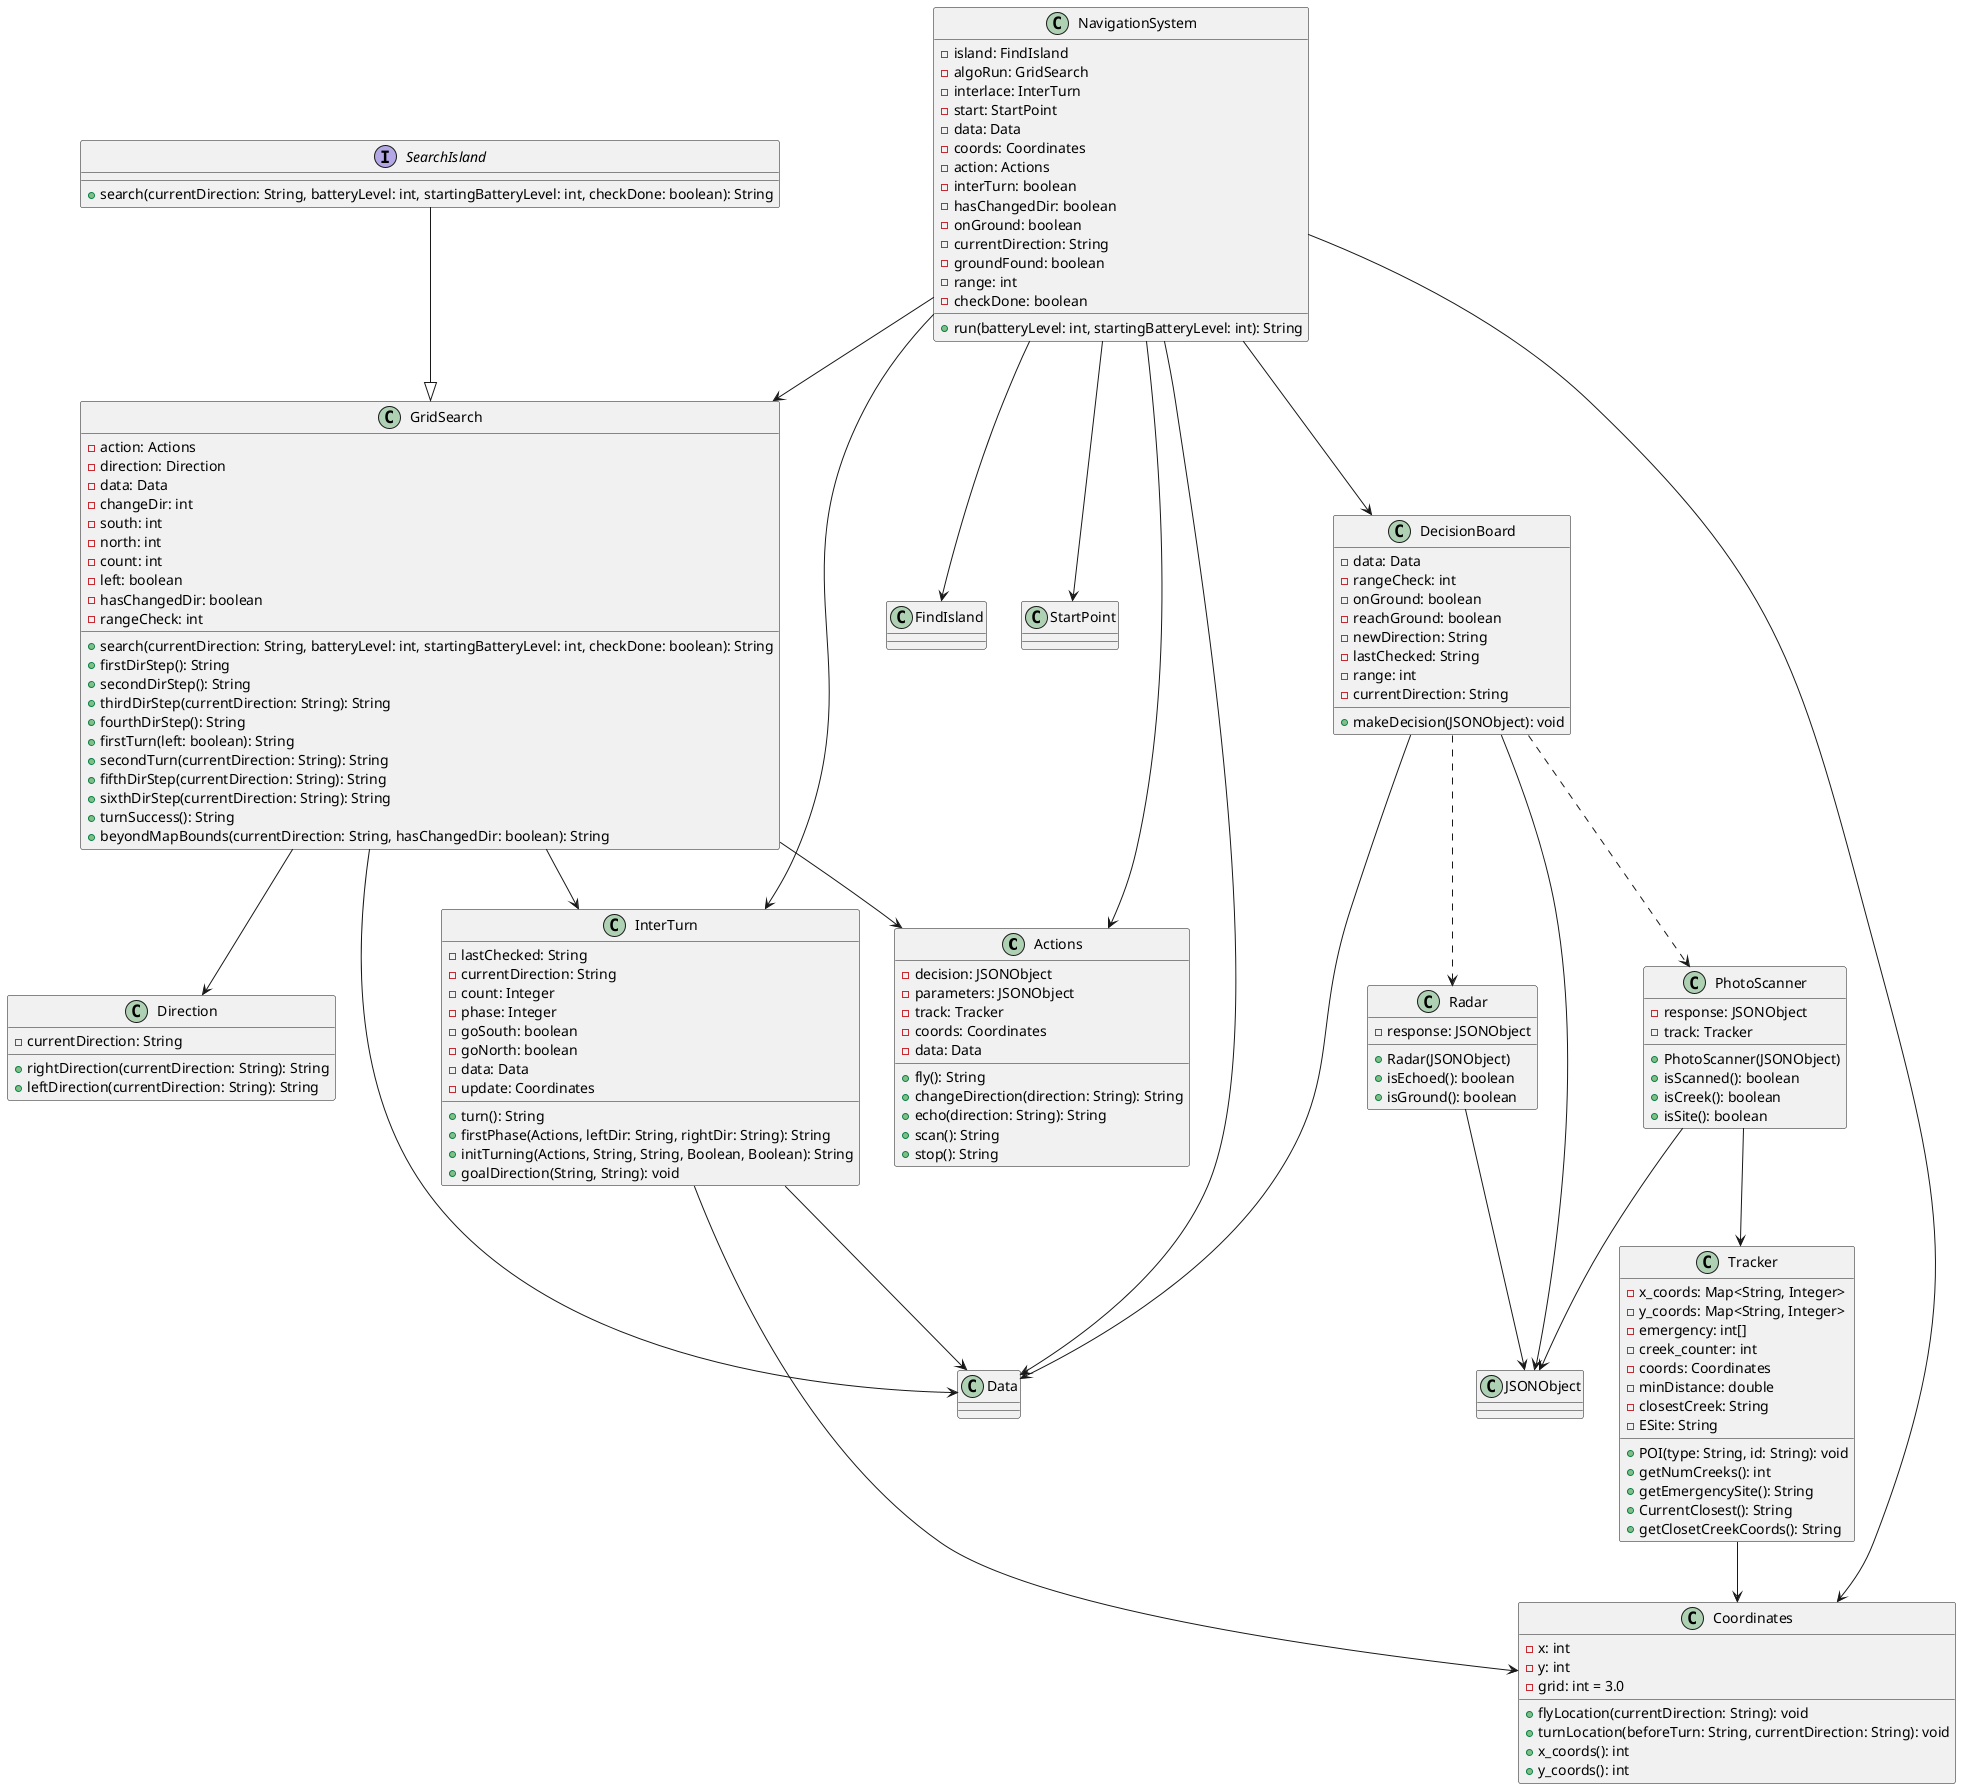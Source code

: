 @startuml

    class Actions {
        -decision: JSONObject
        -parameters: JSONObject
        -track: Tracker
        -coords: Coordinates
        -data: Data
        +fly(): String
        +changeDirection(direction: String): String
        +echo(direction: String): String
        +scan(): String
        +stop(): String
    }

    class GridSearch {
        -action: Actions
        -direction: Direction
        -data: Data
        -changeDir: int
        -south: int
        -north: int
        -count: int
        -left: boolean
        -hasChangedDir: boolean
        -rangeCheck: int

        +search(currentDirection: String, batteryLevel: int, startingBatteryLevel: int, checkDone: boolean): String
        +firstDirStep(): String
        +secondDirStep(): String
        +thirdDirStep(currentDirection: String): String
        +fourthDirStep(): String
        +firstTurn(left: boolean): String
        +secondTurn(currentDirection: String): String
        +fifthDirStep(currentDirection: String): String
        +sixthDirStep(currentDirection: String): String
        +turnSuccess(): String
        +beyondMapBounds(currentDirection: String, hasChangedDir: boolean): String
    }
    
    class Direction{
        -currentDirection: String

        +rightDirection(currentDirection: String): String
        +leftDirection(currentDirection: String): String
    }

    class InterTurn {
        -lastChecked: String
        -currentDirection: String
        -count: Integer
        -phase: Integer
        -goSouth: boolean
        -goNorth: boolean
        -data: Data
        -update: Coordinates

        +turn(): String
        +firstPhase(Actions, leftDir: String, rightDir: String): String
        +initTurning(Actions, String, String, Boolean, Boolean): String
        +goalDirection(String, String): void
    }


    class Radar{
        -response: JSONObject
        +Radar(JSONObject)
        +isEchoed(): boolean
        +isGround(): boolean

    }

    class PhotoScanner{
        -response: JSONObject
        -track: Tracker
        +PhotoScanner(JSONObject)
        +isScanned(): boolean
        +isCreek(): boolean
        +isSite(): boolean
    }

    class NavigationSystem {
        -island: FindIsland
        -algoRun: GridSearch
        -interlace: InterTurn
        -start: StartPoint
        -data: Data
        -coords: Coordinates
        -action: Actions
        -interTurn: boolean
        -hasChangedDir: boolean
        -onGround: boolean
        -currentDirection: String
        -groundFound: boolean
        -range: int
        -checkDone: boolean

        +run(batteryLevel: int, startingBatteryLevel: int): String
    }

    class DecisionBoard{
        -data: Data
        -rangeCheck: int
        -onGround: boolean
        -reachGround: boolean
        -newDirection: String
        -lastChecked: String
        -range: int
        -currentDirection: String

        +makeDecision(JSONObject): void
    }

    class Tracker{
        -x_coords: Map<String, Integer>
        -y_coords: Map<String, Integer>
        -emergency: int[]
        -creek_counter: int
        -coords: Coordinates
        -minDistance: double
        -closestCreek: String
        -ESite: String

        +POI(type: String, id: String): void
        +getNumCreeks(): int
        +getEmergencySite(): String
        +CurrentClosest(): String
        +getClosetCreekCoords(): String
    }

    class Coordinates{
        -x: int
        -y: int 
        -grid: int = 3.0

        +flyLocation(currentDirection: String): void
        +turnLocation(beforeTurn: String, currentDirection: String): void
        +x_coords(): int
        +y_coords(): int
    }

    interface SearchIsland{
        +search(currentDirection: String, batteryLevel: int, startingBatteryLevel: int, checkDone: boolean): String
    }

    SearchIsland --|> GridSearch
    GridSearch --> Actions
    GridSearch --> Direction
    GridSearch --> Data
    GridSearch --> InterTurn
    InterTurn --> Data
    InterTurn --> Coordinates
    Radar --> JSONObject
    PhotoScanner --> JSONObject
    PhotoScanner --> Tracker
    NavigationSystem --> FindIsland
    NavigationSystem --> GridSearch
    NavigationSystem --> InterTurn
    NavigationSystem --> StartPoint
    NavigationSystem --> Data
    NavigationSystem --> Coordinates
    NavigationSystem --> Actions
    NavigationSystem --> DecisionBoard
    DecisionBoard --> Data
    DecisionBoard --> JSONObject
    DecisionBoard ..> Radar
    DecisionBoard ..> PhotoScanner
    Tracker --> Coordinates


@enduml
